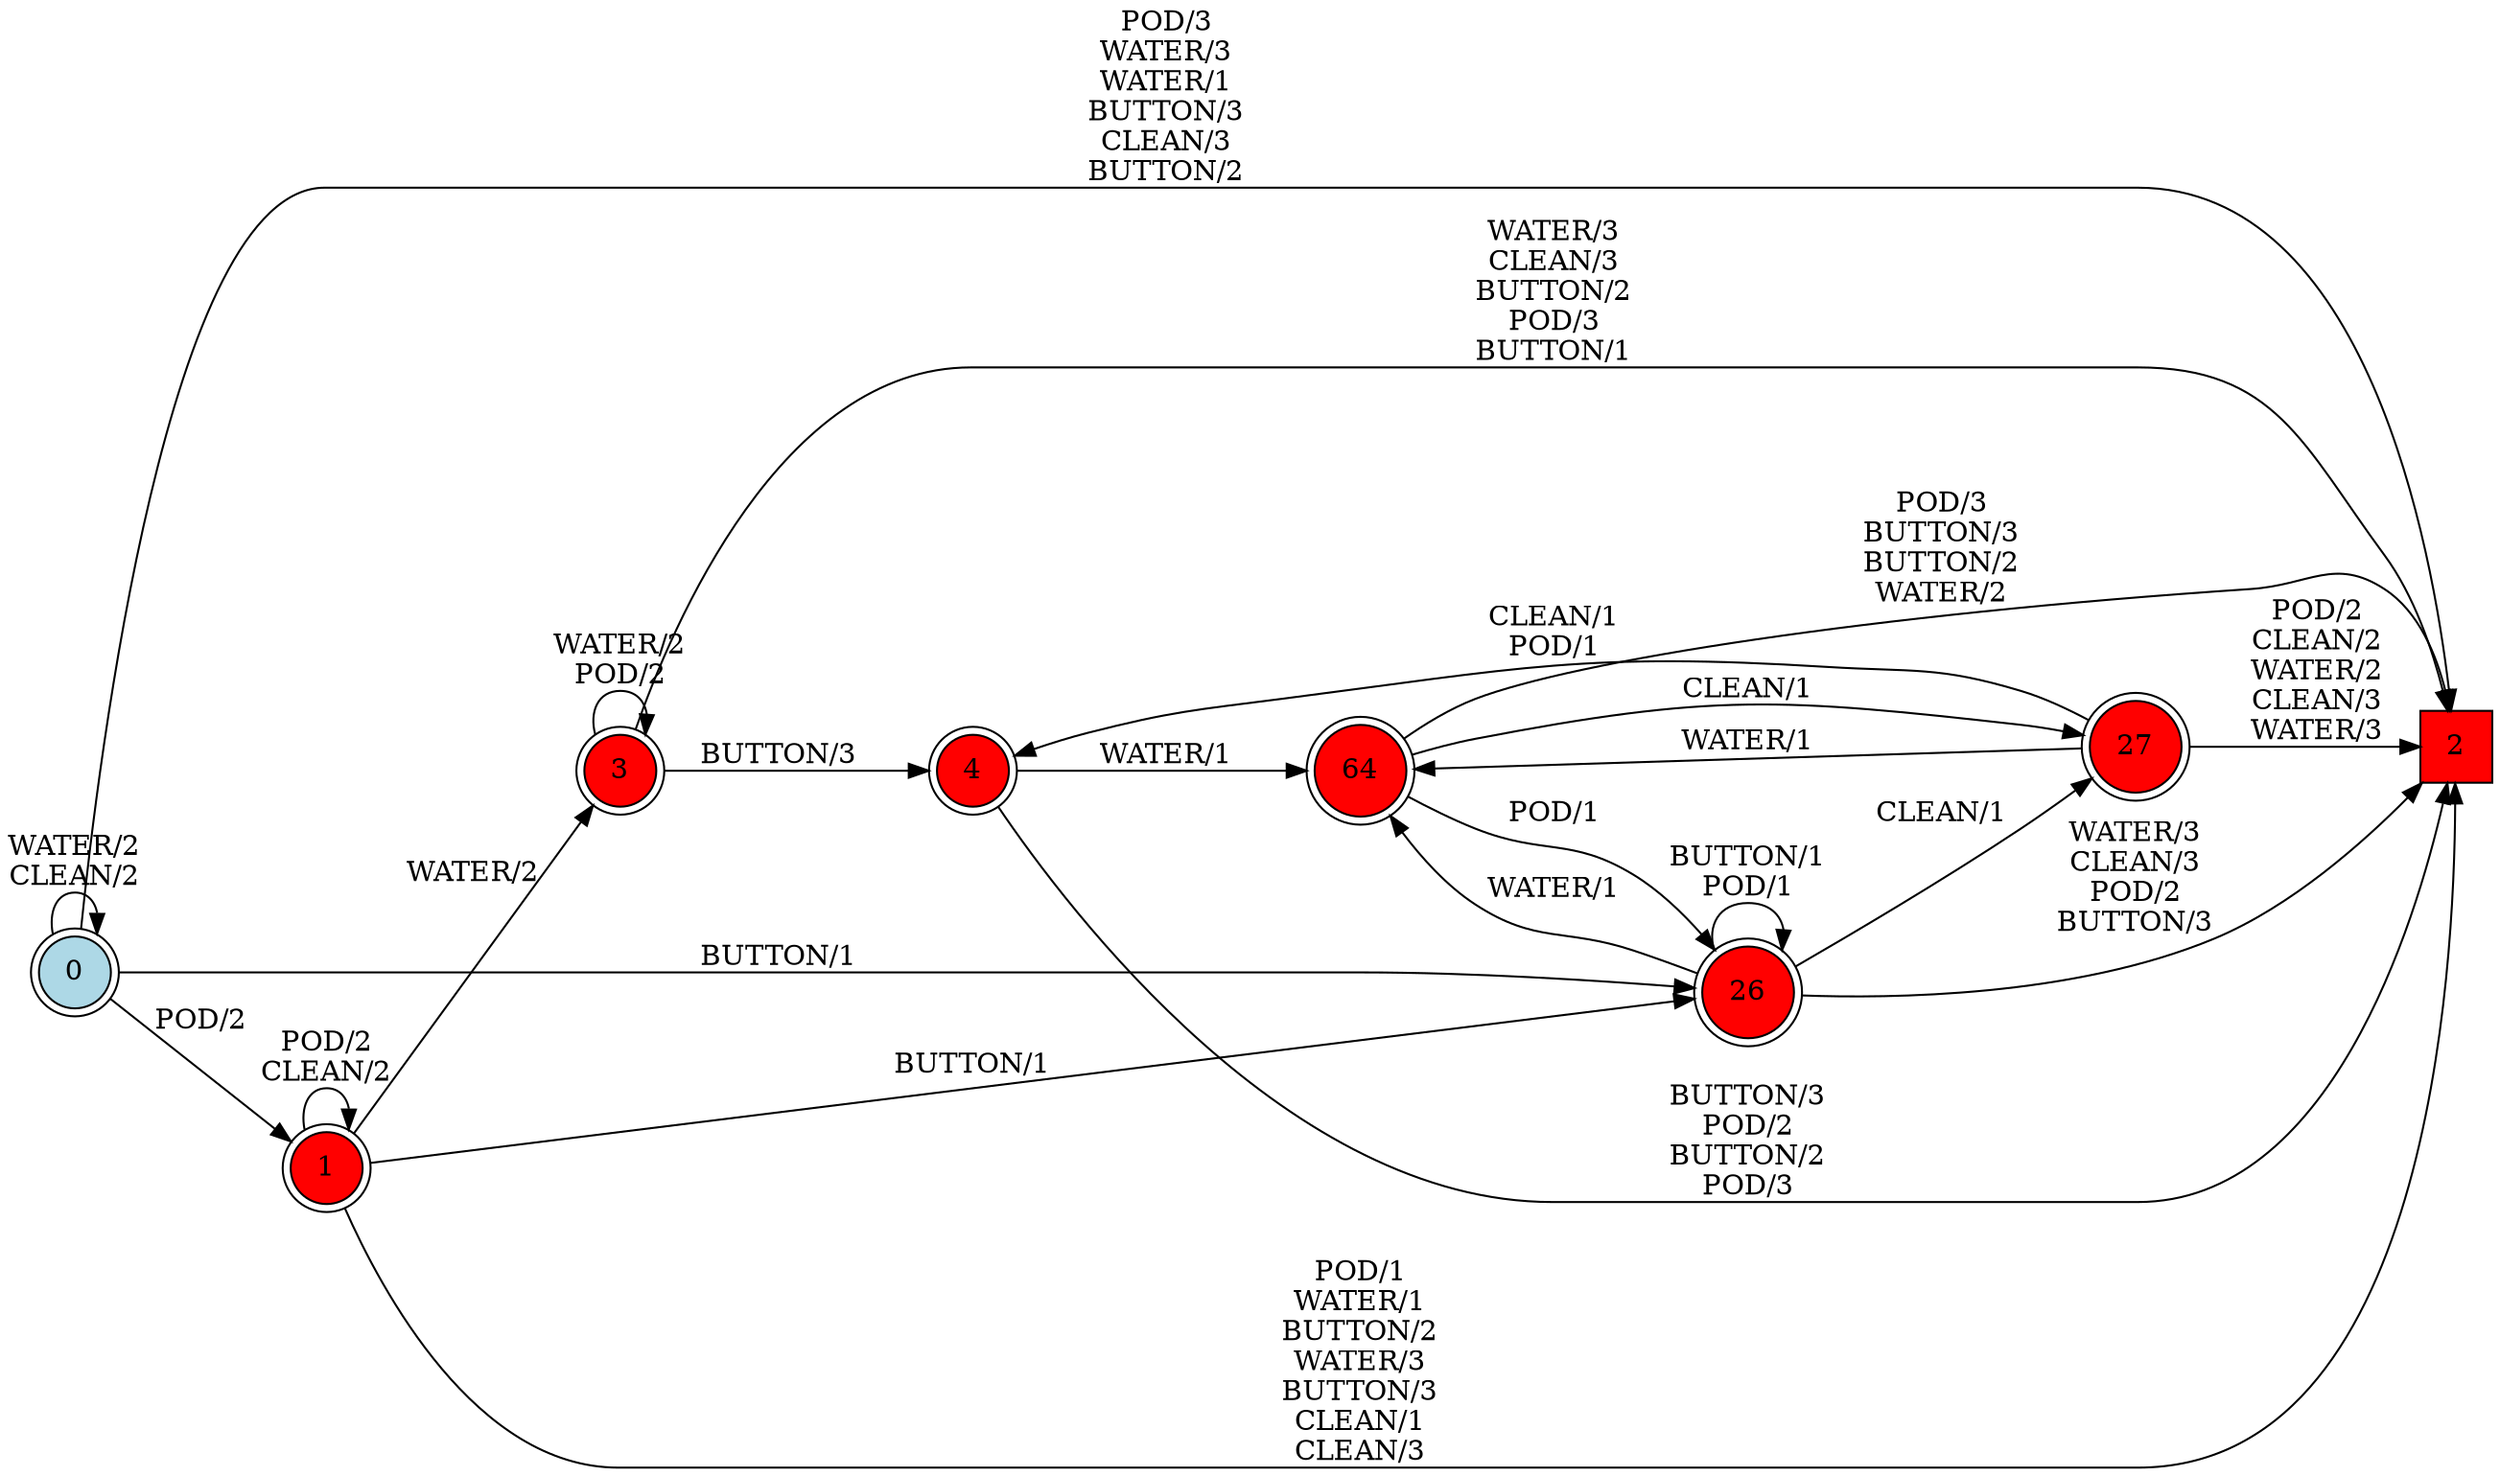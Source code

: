 digraph G {
  rankdir=LR;
  node [shape=circle, style=filled, fillcolor=white];
  "0" [isInitial=True, fillcolor=lightblue, shape=doublecircle];
  "1" [fillcolor=red, shape=doublecircle];
  "2" [fillcolor=red, shape=square];
  "3" [fillcolor=red, shape=doublecircle];
  "4" [fillcolor=red, shape=doublecircle];
  "26" [fillcolor=red, shape=doublecircle];
  "27" [fillcolor=red, shape=doublecircle];
  "64" [fillcolor=red, shape=doublecircle];
  "0" -> "1" [label="POD/2"];
  "0" -> "26" [label="BUTTON/1"];
  "0" -> "2" [label="POD/3\nWATER/3\nWATER/1\nBUTTON/3\nCLEAN/3\nBUTTON/2"];
  "0" -> "0" [label="WATER/2\nCLEAN/2"];
  "1" -> "2" [label="POD/1\nWATER/1\nBUTTON/2\nWATER/3\nBUTTON/3\nCLEAN/1\nCLEAN/3"];
  "1" -> "3" [label="WATER/2"];
  "1" -> "1" [label="POD/2\nCLEAN/2"];
  "1" -> "26" [label="BUTTON/1"];
  "3" -> "4" [label="BUTTON/3"];
  "3" -> "2" [label="WATER/3\nCLEAN/3\nBUTTON/2\nPOD/3\nBUTTON/1"];
  "3" -> "3" [label="WATER/2\nPOD/2"];
  "4" -> "2" [label="BUTTON/3\nPOD/2\nBUTTON/2\nPOD/3"];
  "4" -> "64" [label="WATER/1"];
  "26" -> "27" [label="CLEAN/1"];
  "26" -> "2" [label="WATER/3\nCLEAN/3\nPOD/2\nBUTTON/3"];
  "26" -> "26" [label="BUTTON/1\nPOD/1"];
  "26" -> "64" [label="WATER/1"];
  "27" -> "2" [label="POD/2\nCLEAN/2\nWATER/2\nCLEAN/3\nWATER/3"];
  "27" -> "4" [label="CLEAN/1\nPOD/1"];
  "27" -> "64" [label="WATER/1"];
  "64" -> "2" [label="POD/3\nBUTTON/3\nBUTTON/2\nWATER/2"];
  "64" -> "26" [label="POD/1"];
  "64" -> "27" [label="CLEAN/1"];
}